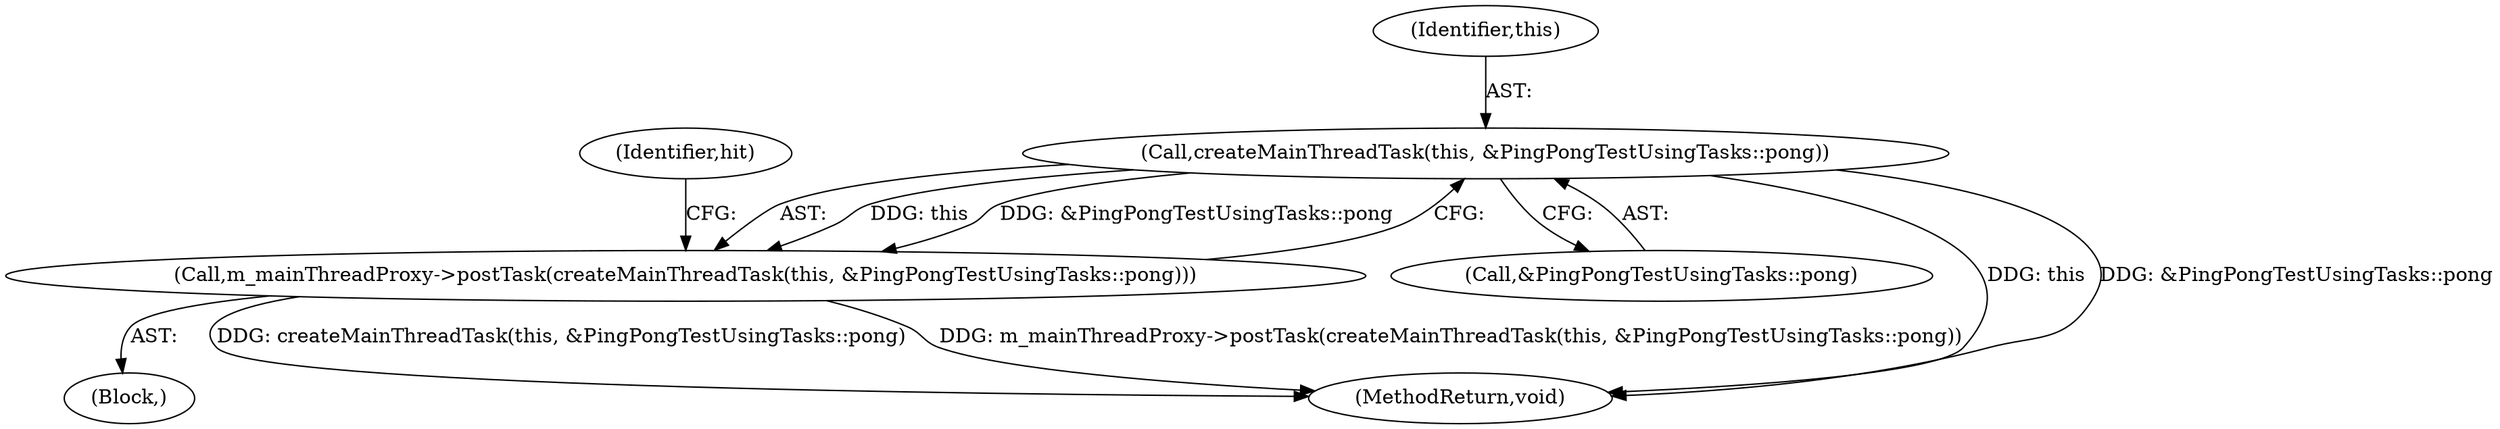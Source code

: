 digraph "0_Chrome_88c4913f11967abfd08a8b22b4423710322ac49b_11@API" {
"1000103" [label="(Call,createMainThreadTask(this, &PingPongTestUsingTasks::pong))"];
"1000102" [label="(Call,m_mainThreadProxy->postTask(createMainThreadTask(this, &PingPongTestUsingTasks::pong)))"];
"1000105" [label="(Call,&PingPongTestUsingTasks::pong)"];
"1000102" [label="(Call,m_mainThreadProxy->postTask(createMainThreadTask(this, &PingPongTestUsingTasks::pong)))"];
"1000101" [label="(Block,)"];
"1000108" [label="(Identifier,hit)"];
"1000110" [label="(MethodReturn,void)"];
"1000104" [label="(Identifier,this)"];
"1000103" [label="(Call,createMainThreadTask(this, &PingPongTestUsingTasks::pong))"];
"1000103" -> "1000102"  [label="AST: "];
"1000103" -> "1000105"  [label="CFG: "];
"1000104" -> "1000103"  [label="AST: "];
"1000105" -> "1000103"  [label="AST: "];
"1000102" -> "1000103"  [label="CFG: "];
"1000103" -> "1000110"  [label="DDG: this"];
"1000103" -> "1000110"  [label="DDG: &PingPongTestUsingTasks::pong"];
"1000103" -> "1000102"  [label="DDG: this"];
"1000103" -> "1000102"  [label="DDG: &PingPongTestUsingTasks::pong"];
"1000102" -> "1000101"  [label="AST: "];
"1000108" -> "1000102"  [label="CFG: "];
"1000102" -> "1000110"  [label="DDG: createMainThreadTask(this, &PingPongTestUsingTasks::pong)"];
"1000102" -> "1000110"  [label="DDG: m_mainThreadProxy->postTask(createMainThreadTask(this, &PingPongTestUsingTasks::pong))"];
}
